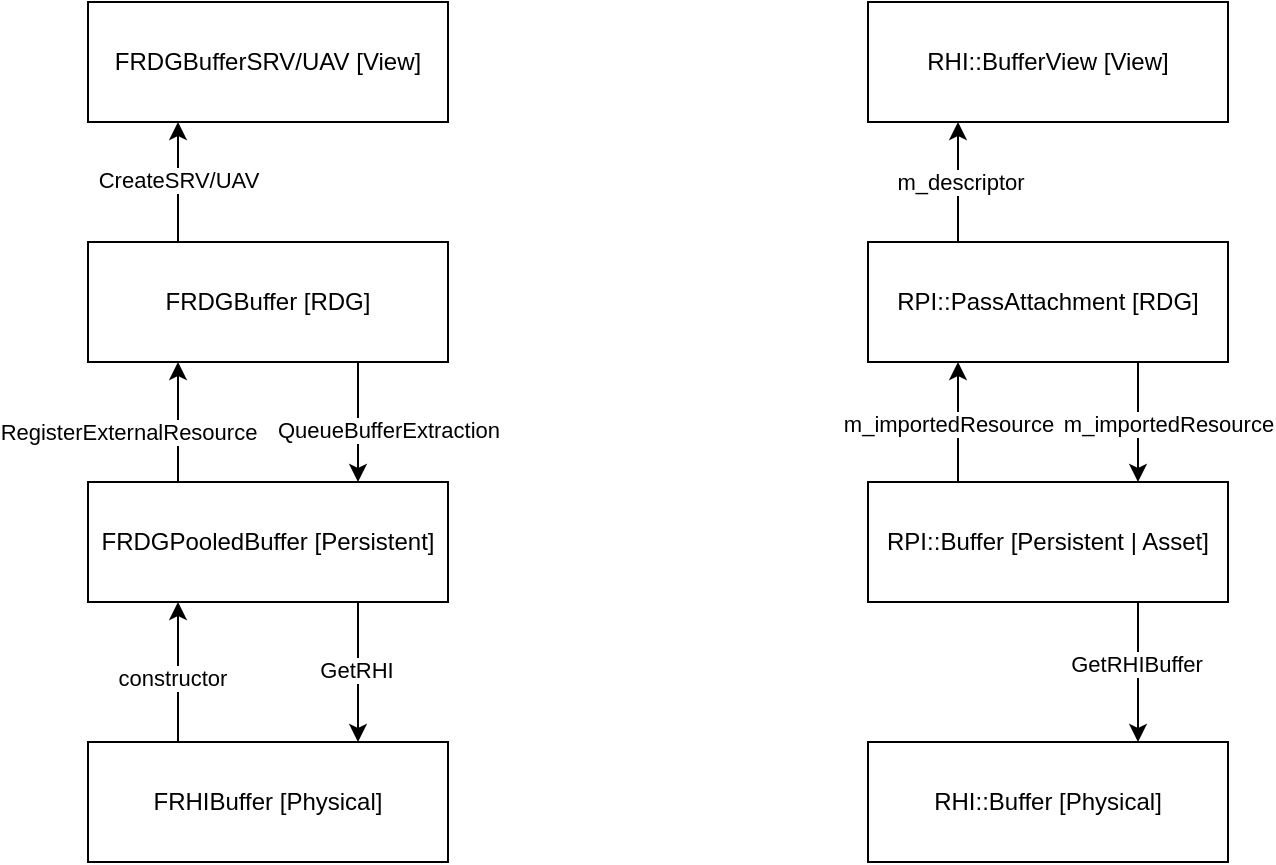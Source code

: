 <mxfile version="28.0.6">
  <diagram name="第 1 页" id="qQoMLbe446UCx21tgDgP">
    <mxGraphModel dx="1213" dy="631" grid="1" gridSize="10" guides="1" tooltips="1" connect="1" arrows="1" fold="1" page="1" pageScale="1" pageWidth="827" pageHeight="1169" math="0" shadow="0">
      <root>
        <mxCell id="0" />
        <mxCell id="1" parent="0" />
        <mxCell id="21PZatJOxBAHX9u_luXF-14" style="edgeStyle=orthogonalEdgeStyle;orthogonalLoop=1;jettySize=auto;html=1;exitX=0.75;exitY=1;exitDx=0;exitDy=0;entryX=0.75;entryY=0;entryDx=0;entryDy=0;" parent="1" source="NCb64TqYSXtvt93eE6UL-1" target="21PZatJOxBAHX9u_luXF-1" edge="1">
          <mxGeometry relative="1" as="geometry" />
        </mxCell>
        <mxCell id="21PZatJOxBAHX9u_luXF-15" value="QueueBufferExtraction" style="edgeLabel;html=1;align=center;verticalAlign=middle;resizable=0;points=[];" parent="21PZatJOxBAHX9u_luXF-14" vertex="1" connectable="0">
          <mxGeometry x="0.122" relative="1" as="geometry">
            <mxPoint x="15" as="offset" />
          </mxGeometry>
        </mxCell>
        <mxCell id="21PZatJOxBAHX9u_luXF-16" style="edgeStyle=orthogonalEdgeStyle;orthogonalLoop=1;jettySize=auto;html=1;exitX=0.25;exitY=0;exitDx=0;exitDy=0;entryX=0.25;entryY=1;entryDx=0;entryDy=0;" parent="1" source="NCb64TqYSXtvt93eE6UL-1" target="21PZatJOxBAHX9u_luXF-6" edge="1">
          <mxGeometry relative="1" as="geometry" />
        </mxCell>
        <mxCell id="21PZatJOxBAHX9u_luXF-18" value="CreateSRV/UAV" style="edgeLabel;html=1;align=center;verticalAlign=middle;resizable=0;points=[];" parent="21PZatJOxBAHX9u_luXF-16" vertex="1" connectable="0">
          <mxGeometry x="0.044" relative="1" as="geometry">
            <mxPoint as="offset" />
          </mxGeometry>
        </mxCell>
        <mxCell id="NCb64TqYSXtvt93eE6UL-1" value="FRDGBuffer [RDG]" style="rounded=0;whiteSpace=wrap;html=1;" parent="1" vertex="1">
          <mxGeometry x="200" y="120" width="180" height="60" as="geometry" />
        </mxCell>
        <mxCell id="21PZatJOxBAHX9u_luXF-10" style="edgeStyle=orthogonalEdgeStyle;orthogonalLoop=1;jettySize=auto;html=1;exitX=0.75;exitY=1;exitDx=0;exitDy=0;entryX=0.75;entryY=0;entryDx=0;entryDy=0;" parent="1" source="21PZatJOxBAHX9u_luXF-1" target="21PZatJOxBAHX9u_luXF-2" edge="1">
          <mxGeometry relative="1" as="geometry" />
        </mxCell>
        <mxCell id="21PZatJOxBAHX9u_luXF-11" value="GetRHI" style="edgeLabel;html=1;align=center;verticalAlign=middle;resizable=0;points=[];" parent="21PZatJOxBAHX9u_luXF-10" vertex="1" connectable="0">
          <mxGeometry x="-0.038" y="-1" relative="1" as="geometry">
            <mxPoint as="offset" />
          </mxGeometry>
        </mxCell>
        <mxCell id="21PZatJOxBAHX9u_luXF-12" style="edgeStyle=orthogonalEdgeStyle;orthogonalLoop=1;jettySize=auto;html=1;exitX=0.25;exitY=0;exitDx=0;exitDy=0;entryX=0.25;entryY=1;entryDx=0;entryDy=0;" parent="1" source="21PZatJOxBAHX9u_luXF-1" target="NCb64TqYSXtvt93eE6UL-1" edge="1">
          <mxGeometry relative="1" as="geometry" />
        </mxCell>
        <mxCell id="21PZatJOxBAHX9u_luXF-13" value="RegisterExternalResource" style="edgeLabel;html=1;align=center;verticalAlign=middle;resizable=0;points=[];" parent="21PZatJOxBAHX9u_luXF-12" vertex="1" connectable="0">
          <mxGeometry x="-0.156" y="-2" relative="1" as="geometry">
            <mxPoint x="-27" as="offset" />
          </mxGeometry>
        </mxCell>
        <mxCell id="21PZatJOxBAHX9u_luXF-1" value="FRDGPooledBuffer [Persistent]" style="rounded=0;whiteSpace=wrap;html=1;" parent="1" vertex="1">
          <mxGeometry x="200" y="240" width="180" height="60" as="geometry" />
        </mxCell>
        <mxCell id="21PZatJOxBAHX9u_luXF-8" style="edgeStyle=orthogonalEdgeStyle;orthogonalLoop=1;jettySize=auto;html=1;exitX=0.25;exitY=0;exitDx=0;exitDy=0;entryX=0.25;entryY=1;entryDx=0;entryDy=0;" parent="1" source="21PZatJOxBAHX9u_luXF-2" target="21PZatJOxBAHX9u_luXF-1" edge="1">
          <mxGeometry relative="1" as="geometry" />
        </mxCell>
        <mxCell id="21PZatJOxBAHX9u_luXF-9" value="constructor" style="edgeLabel;html=1;align=center;verticalAlign=middle;resizable=0;points=[];" parent="21PZatJOxBAHX9u_luXF-8" vertex="1" connectable="0">
          <mxGeometry x="-0.076" y="3" relative="1" as="geometry">
            <mxPoint as="offset" />
          </mxGeometry>
        </mxCell>
        <mxCell id="21PZatJOxBAHX9u_luXF-2" value="FRHIBuffer [Physical]" style="rounded=0;whiteSpace=wrap;html=1;" parent="1" vertex="1">
          <mxGeometry x="200" y="370" width="180" height="60" as="geometry" />
        </mxCell>
        <mxCell id="21PZatJOxBAHX9u_luXF-23" style="edgeStyle=orthogonalEdgeStyle;orthogonalLoop=1;jettySize=auto;html=1;exitX=0.25;exitY=0;exitDx=0;exitDy=0;entryX=0.25;entryY=1;entryDx=0;entryDy=0;" parent="1" source="21PZatJOxBAHX9u_luXF-3" target="21PZatJOxBAHX9u_luXF-7" edge="1">
          <mxGeometry relative="1" as="geometry" />
        </mxCell>
        <mxCell id="21PZatJOxBAHX9u_luXF-27" value="m_descriptor" style="edgeLabel;html=1;align=center;verticalAlign=middle;resizable=0;points=[];" parent="21PZatJOxBAHX9u_luXF-23" vertex="1" connectable="0">
          <mxGeometry x="0.111" y="-1" relative="1" as="geometry">
            <mxPoint y="3" as="offset" />
          </mxGeometry>
        </mxCell>
        <mxCell id="21PZatJOxBAHX9u_luXF-24" style="edgeStyle=orthogonalEdgeStyle;orthogonalLoop=1;jettySize=auto;html=1;exitX=0.75;exitY=1;exitDx=0;exitDy=0;entryX=0.75;entryY=0;entryDx=0;entryDy=0;" parent="1" source="21PZatJOxBAHX9u_luXF-3" target="21PZatJOxBAHX9u_luXF-5" edge="1">
          <mxGeometry relative="1" as="geometry" />
        </mxCell>
        <mxCell id="21PZatJOxBAHX9u_luXF-26" value="m_importedResource" style="edgeLabel;html=1;align=center;verticalAlign=middle;resizable=0;points=[];" parent="21PZatJOxBAHX9u_luXF-24" vertex="1" connectable="0">
          <mxGeometry x="0.022" y="2" relative="1" as="geometry">
            <mxPoint x="13" as="offset" />
          </mxGeometry>
        </mxCell>
        <mxCell id="21PZatJOxBAHX9u_luXF-3" value="RPI::PassAttachment [RDG]" style="rounded=0;whiteSpace=wrap;html=1;" parent="1" vertex="1">
          <mxGeometry x="590" y="120" width="180" height="60" as="geometry" />
        </mxCell>
        <mxCell id="21PZatJOxBAHX9u_luXF-4" value="RHI::Buffer [Physical]" style="rounded=0;whiteSpace=wrap;html=1;" parent="1" vertex="1">
          <mxGeometry x="590" y="370" width="180" height="60" as="geometry" />
        </mxCell>
        <mxCell id="21PZatJOxBAHX9u_luXF-19" style="edgeStyle=orthogonalEdgeStyle;orthogonalLoop=1;jettySize=auto;html=1;exitX=0.75;exitY=1;exitDx=0;exitDy=0;entryX=0.75;entryY=0;entryDx=0;entryDy=0;" parent="1" source="21PZatJOxBAHX9u_luXF-5" target="21PZatJOxBAHX9u_luXF-4" edge="1">
          <mxGeometry relative="1" as="geometry" />
        </mxCell>
        <mxCell id="21PZatJOxBAHX9u_luXF-20" value="GetRHIBuffer" style="edgeLabel;html=1;align=center;verticalAlign=middle;resizable=0;points=[];" parent="21PZatJOxBAHX9u_luXF-19" vertex="1" connectable="0">
          <mxGeometry x="-0.124" y="-1" relative="1" as="geometry">
            <mxPoint as="offset" />
          </mxGeometry>
        </mxCell>
        <mxCell id="21PZatJOxBAHX9u_luXF-21" style="edgeStyle=orthogonalEdgeStyle;orthogonalLoop=1;jettySize=auto;html=1;exitX=0.25;exitY=0;exitDx=0;exitDy=0;entryX=0.25;entryY=1;entryDx=0;entryDy=0;" parent="1" source="21PZatJOxBAHX9u_luXF-5" target="21PZatJOxBAHX9u_luXF-3" edge="1">
          <mxGeometry relative="1" as="geometry" />
        </mxCell>
        <mxCell id="21PZatJOxBAHX9u_luXF-22" value="m_importedResource" style="edgeLabel;html=1;align=center;verticalAlign=middle;resizable=0;points=[];" parent="21PZatJOxBAHX9u_luXF-21" vertex="1" connectable="0">
          <mxGeometry x="-0.022" relative="1" as="geometry">
            <mxPoint x="-5" as="offset" />
          </mxGeometry>
        </mxCell>
        <mxCell id="21PZatJOxBAHX9u_luXF-5" value="RPI::Buffer [Persistent | Asset]" style="rounded=0;whiteSpace=wrap;html=1;" parent="1" vertex="1">
          <mxGeometry x="590" y="240" width="180" height="60" as="geometry" />
        </mxCell>
        <mxCell id="21PZatJOxBAHX9u_luXF-6" value="FRDGBufferSRV/UAV [View]" style="rounded=0;whiteSpace=wrap;html=1;" parent="1" vertex="1">
          <mxGeometry x="200" width="180" height="60" as="geometry" />
        </mxCell>
        <mxCell id="21PZatJOxBAHX9u_luXF-7" value="RHI::BufferView [View]" style="rounded=0;whiteSpace=wrap;html=1;" parent="1" vertex="1">
          <mxGeometry x="590" width="180" height="60" as="geometry" />
        </mxCell>
      </root>
    </mxGraphModel>
  </diagram>
</mxfile>
